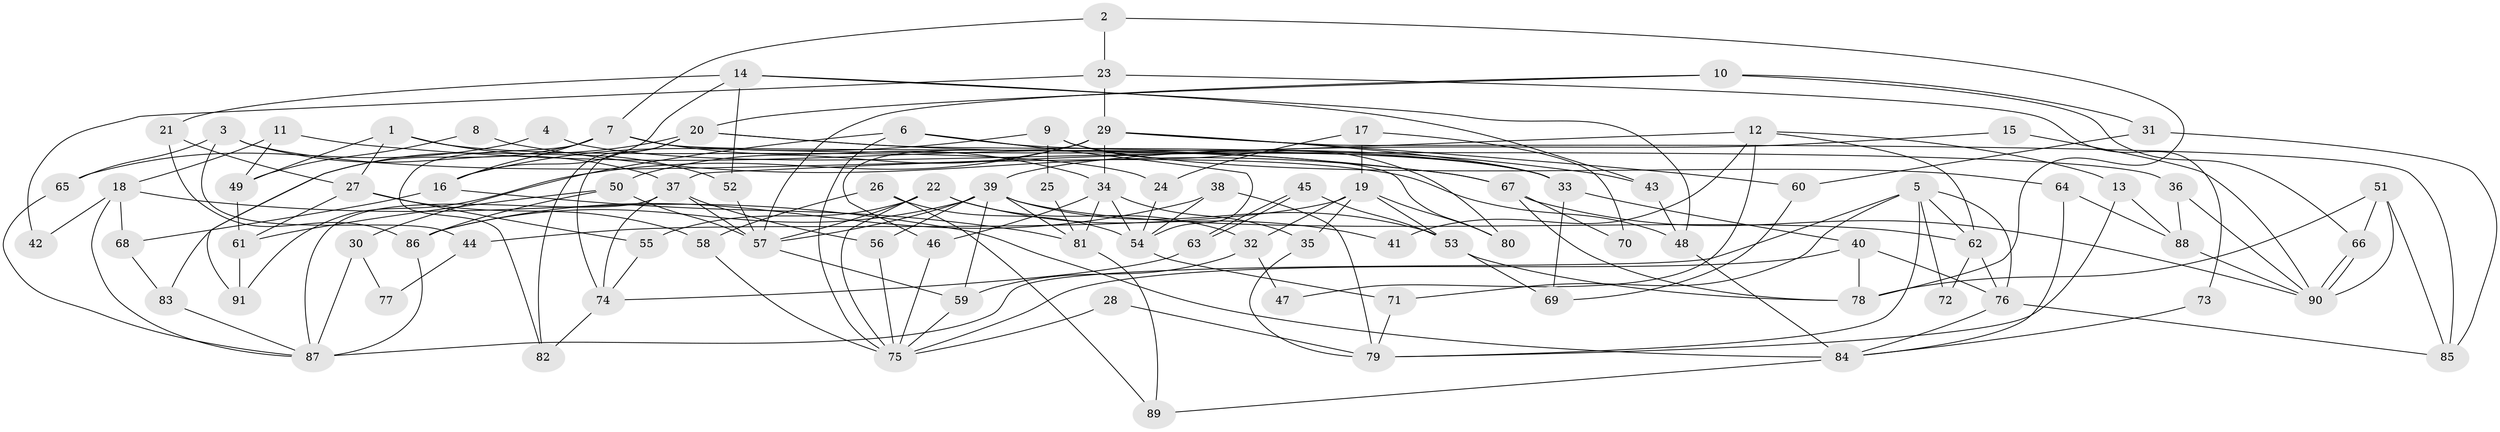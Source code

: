 // coarse degree distribution, {4: 0.17777777777777778, 2: 0.044444444444444446, 5: 0.26666666666666666, 7: 0.044444444444444446, 8: 0.06666666666666667, 3: 0.2222222222222222, 9: 0.022222222222222223, 6: 0.1111111111111111, 1: 0.022222222222222223, 10: 0.022222222222222223}
// Generated by graph-tools (version 1.1) at 2025/54/03/04/25 21:54:33]
// undirected, 91 vertices, 182 edges
graph export_dot {
graph [start="1"]
  node [color=gray90,style=filled];
  1;
  2;
  3;
  4;
  5;
  6;
  7;
  8;
  9;
  10;
  11;
  12;
  13;
  14;
  15;
  16;
  17;
  18;
  19;
  20;
  21;
  22;
  23;
  24;
  25;
  26;
  27;
  28;
  29;
  30;
  31;
  32;
  33;
  34;
  35;
  36;
  37;
  38;
  39;
  40;
  41;
  42;
  43;
  44;
  45;
  46;
  47;
  48;
  49;
  50;
  51;
  52;
  53;
  54;
  55;
  56;
  57;
  58;
  59;
  60;
  61;
  62;
  63;
  64;
  65;
  66;
  67;
  68;
  69;
  70;
  71;
  72;
  73;
  74;
  75;
  76;
  77;
  78;
  79;
  80;
  81;
  82;
  83;
  84;
  85;
  86;
  87;
  88;
  89;
  90;
  91;
  1 -- 49;
  1 -- 52;
  1 -- 24;
  1 -- 27;
  2 -- 78;
  2 -- 7;
  2 -- 23;
  3 -- 48;
  3 -- 37;
  3 -- 44;
  3 -- 65;
  4 -- 33;
  4 -- 65;
  5 -- 79;
  5 -- 62;
  5 -- 71;
  5 -- 72;
  5 -- 76;
  5 -- 87;
  6 -- 33;
  6 -- 54;
  6 -- 30;
  6 -- 75;
  7 -- 34;
  7 -- 91;
  7 -- 16;
  7 -- 36;
  7 -- 80;
  7 -- 82;
  8 -- 49;
  8 -- 67;
  9 -- 16;
  9 -- 80;
  9 -- 25;
  9 -- 64;
  10 -- 66;
  10 -- 57;
  10 -- 20;
  10 -- 31;
  11 -- 67;
  11 -- 18;
  11 -- 49;
  12 -- 62;
  12 -- 37;
  12 -- 13;
  12 -- 41;
  12 -- 47;
  13 -- 88;
  13 -- 79;
  14 -- 16;
  14 -- 21;
  14 -- 43;
  14 -- 48;
  14 -- 52;
  15 -- 90;
  15 -- 39;
  16 -- 68;
  16 -- 81;
  17 -- 19;
  17 -- 24;
  17 -- 70;
  18 -- 84;
  18 -- 87;
  18 -- 42;
  18 -- 68;
  19 -- 35;
  19 -- 32;
  19 -- 44;
  19 -- 53;
  19 -- 80;
  20 -- 74;
  20 -- 33;
  20 -- 43;
  20 -- 82;
  20 -- 83;
  21 -- 86;
  21 -- 27;
  22 -- 75;
  22 -- 57;
  22 -- 32;
  22 -- 41;
  22 -- 55;
  23 -- 29;
  23 -- 42;
  23 -- 73;
  24 -- 54;
  25 -- 81;
  26 -- 58;
  26 -- 54;
  26 -- 89;
  27 -- 55;
  27 -- 58;
  27 -- 61;
  28 -- 75;
  28 -- 79;
  29 -- 34;
  29 -- 33;
  29 -- 46;
  29 -- 50;
  29 -- 60;
  29 -- 85;
  29 -- 91;
  30 -- 87;
  30 -- 77;
  31 -- 85;
  31 -- 60;
  32 -- 59;
  32 -- 47;
  33 -- 69;
  33 -- 40;
  34 -- 81;
  34 -- 46;
  34 -- 35;
  34 -- 54;
  35 -- 79;
  36 -- 88;
  36 -- 90;
  37 -- 87;
  37 -- 56;
  37 -- 57;
  37 -- 74;
  38 -- 79;
  38 -- 86;
  38 -- 54;
  39 -- 53;
  39 -- 57;
  39 -- 56;
  39 -- 59;
  39 -- 62;
  39 -- 81;
  39 -- 86;
  40 -- 76;
  40 -- 75;
  40 -- 78;
  43 -- 48;
  44 -- 77;
  45 -- 63;
  45 -- 63;
  45 -- 53;
  46 -- 75;
  48 -- 84;
  49 -- 61;
  50 -- 57;
  50 -- 61;
  50 -- 86;
  51 -- 90;
  51 -- 85;
  51 -- 66;
  51 -- 78;
  52 -- 57;
  53 -- 78;
  53 -- 69;
  54 -- 71;
  55 -- 74;
  56 -- 75;
  57 -- 59;
  58 -- 75;
  59 -- 75;
  60 -- 69;
  61 -- 91;
  62 -- 76;
  62 -- 72;
  63 -- 74;
  64 -- 84;
  64 -- 88;
  65 -- 87;
  66 -- 90;
  66 -- 90;
  67 -- 90;
  67 -- 78;
  67 -- 70;
  68 -- 83;
  71 -- 79;
  73 -- 84;
  74 -- 82;
  76 -- 84;
  76 -- 85;
  81 -- 89;
  83 -- 87;
  84 -- 89;
  86 -- 87;
  88 -- 90;
}
